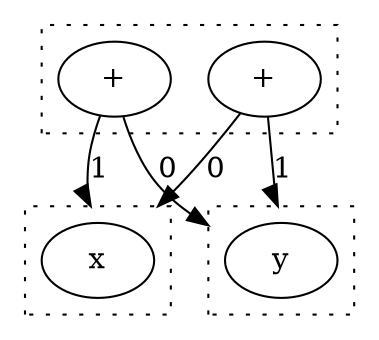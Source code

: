 digraph {
  compound=true
  subgraph cluster_0 {
    style=dotted
    0.0[label = "x"]
  }
  subgraph cluster_1 {
    style=dotted
    1.0[label = "y"]
  }
  subgraph cluster_2 {
    style=dotted
    2.0[label = "+"]
    2.1[label = "+"]
  }
  2.0 -> 1.0 [lhead = cluster_1, label = 0]
  2.0 -> 0.0 [lhead = cluster_0, label = 1]
  2.1 -> 0.0 [lhead = cluster_0, label = 0]
  2.1 -> 1.0 [lhead = cluster_1, label = 1]
}